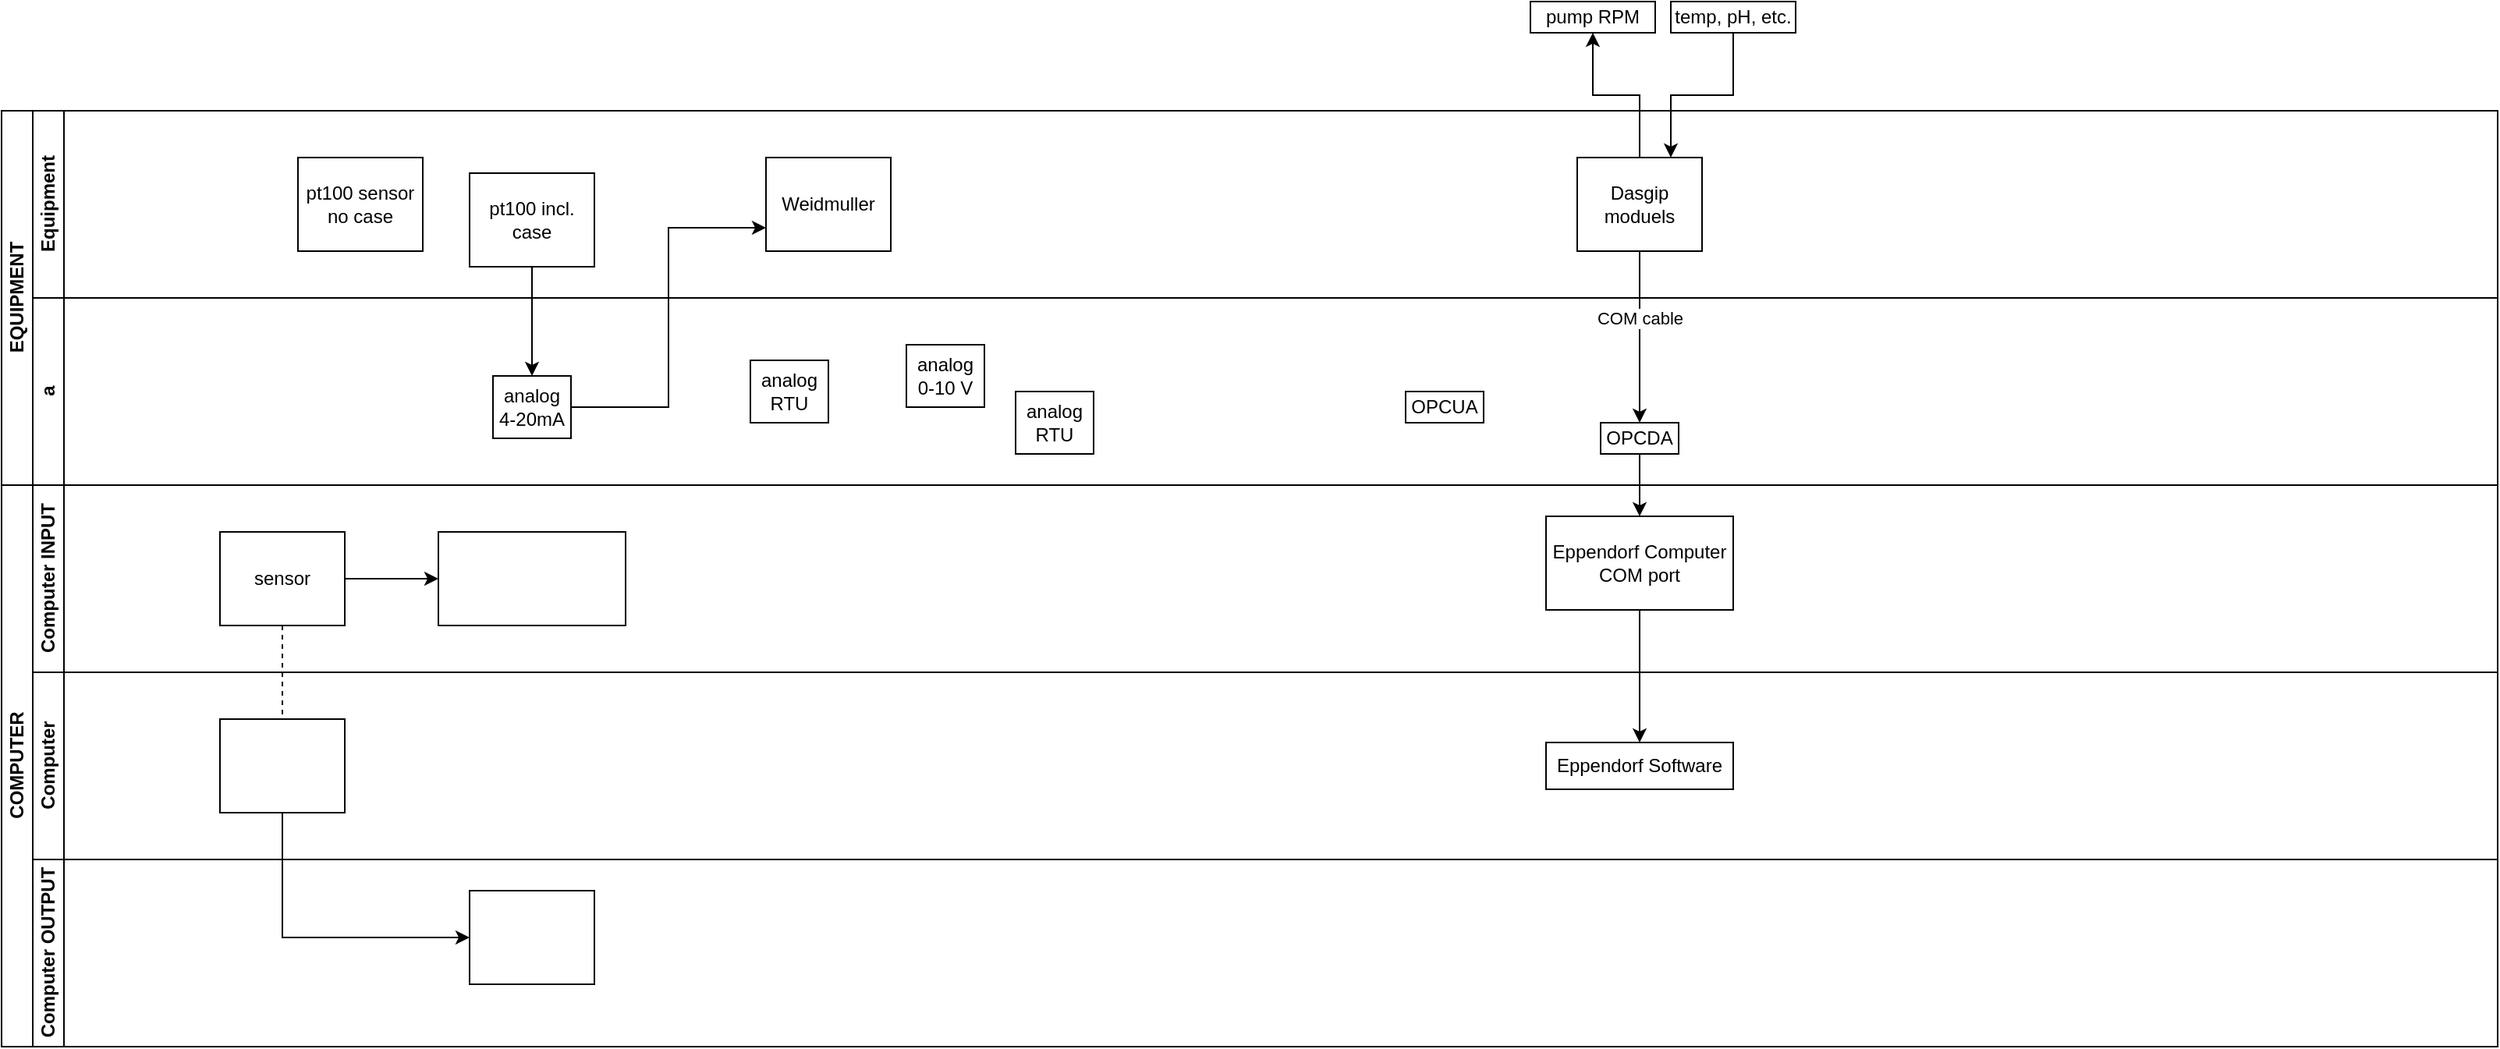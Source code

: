 <mxfile version="24.3.1" type="github">
  <diagram id="prtHgNgQTEPvFCAcTncT" name="Page-1">
    <mxGraphModel dx="1320" dy="723" grid="1" gridSize="10" guides="1" tooltips="1" connect="1" arrows="1" fold="1" page="1" pageScale="1" pageWidth="827" pageHeight="1169" math="0" shadow="0">
      <root>
        <mxCell id="0" />
        <mxCell id="1" parent="0" />
        <mxCell id="dNxyNK7c78bLwvsdeMH5-19" value="EQUIPMENT" style="swimlane;html=1;childLayout=stackLayout;resizeParent=1;resizeParentMax=0;horizontal=0;startSize=20;horizontalStack=0;" parent="1" vertex="1">
          <mxGeometry y="120" width="1600" height="240" as="geometry" />
        </mxCell>
        <mxCell id="dNxyNK7c78bLwvsdeMH5-20" value="Equipment" style="swimlane;html=1;startSize=20;horizontal=0;" parent="dNxyNK7c78bLwvsdeMH5-19" vertex="1">
          <mxGeometry x="20" width="1580" height="120" as="geometry" />
        </mxCell>
        <mxCell id="dNxyNK7c78bLwvsdeMH5-24" value="pt100 sensor no case" style="rounded=0;whiteSpace=wrap;html=1;fontFamily=Helvetica;fontSize=12;fontColor=#000000;align=center;" parent="dNxyNK7c78bLwvsdeMH5-20" vertex="1">
          <mxGeometry x="170" y="30" width="80" height="60" as="geometry" />
        </mxCell>
        <mxCell id="mkR1BZJplaOjV8n7JHUe-49" value="pt100 incl. case" style="rounded=0;whiteSpace=wrap;html=1;fontFamily=Helvetica;fontSize=12;fontColor=#000000;align=center;" vertex="1" parent="dNxyNK7c78bLwvsdeMH5-20">
          <mxGeometry x="280" y="40" width="80" height="60" as="geometry" />
        </mxCell>
        <mxCell id="mkR1BZJplaOjV8n7JHUe-54" value="Dasgip moduels" style="rounded=0;whiteSpace=wrap;html=1;fontFamily=Helvetica;fontSize=12;fontColor=#000000;align=center;" vertex="1" parent="dNxyNK7c78bLwvsdeMH5-20">
          <mxGeometry x="990" y="30" width="80" height="60" as="geometry" />
        </mxCell>
        <mxCell id="mkR1BZJplaOjV8n7JHUe-73" value="Weidmuller" style="rounded=0;whiteSpace=wrap;html=1;fontFamily=Helvetica;fontSize=12;fontColor=#000000;align=center;" vertex="1" parent="dNxyNK7c78bLwvsdeMH5-20">
          <mxGeometry x="470" y="30" width="80" height="60" as="geometry" />
        </mxCell>
        <mxCell id="dNxyNK7c78bLwvsdeMH5-21" value="a" style="swimlane;html=1;startSize=20;horizontal=0;" parent="dNxyNK7c78bLwvsdeMH5-19" vertex="1">
          <mxGeometry x="20" y="120" width="1580" height="120" as="geometry" />
        </mxCell>
        <mxCell id="mkR1BZJplaOjV8n7JHUe-45" value="analog 4-20mA" style="rounded=0;whiteSpace=wrap;html=1;fontFamily=Helvetica;fontSize=12;fontColor=#000000;align=center;" vertex="1" parent="dNxyNK7c78bLwvsdeMH5-21">
          <mxGeometry x="295" y="50" width="50" height="40" as="geometry" />
        </mxCell>
        <mxCell id="mkR1BZJplaOjV8n7JHUe-46" value="analog 0-10 V" style="rounded=0;whiteSpace=wrap;html=1;fontFamily=Helvetica;fontSize=12;fontColor=#000000;align=center;" vertex="1" parent="dNxyNK7c78bLwvsdeMH5-21">
          <mxGeometry x="560" y="30" width="50" height="40" as="geometry" />
        </mxCell>
        <mxCell id="mkR1BZJplaOjV8n7JHUe-47" value="analog RTU" style="rounded=0;whiteSpace=wrap;html=1;fontFamily=Helvetica;fontSize=12;fontColor=#000000;align=center;" vertex="1" parent="dNxyNK7c78bLwvsdeMH5-21">
          <mxGeometry x="630" y="60" width="50" height="40" as="geometry" />
        </mxCell>
        <mxCell id="mkR1BZJplaOjV8n7JHUe-52" value="OPCUA" style="rounded=0;whiteSpace=wrap;html=1;fontFamily=Helvetica;fontSize=12;fontColor=#000000;align=center;" vertex="1" parent="dNxyNK7c78bLwvsdeMH5-21">
          <mxGeometry x="880" y="60" width="50" height="20" as="geometry" />
        </mxCell>
        <mxCell id="mkR1BZJplaOjV8n7JHUe-53" value="OPCDA" style="rounded=0;whiteSpace=wrap;html=1;fontFamily=Helvetica;fontSize=12;fontColor=#000000;align=center;" vertex="1" parent="dNxyNK7c78bLwvsdeMH5-21">
          <mxGeometry x="1005" y="80" width="50" height="20" as="geometry" />
        </mxCell>
        <mxCell id="mkR1BZJplaOjV8n7JHUe-70" value="analog RTU" style="rounded=0;whiteSpace=wrap;html=1;fontFamily=Helvetica;fontSize=12;fontColor=#000000;align=center;" vertex="1" parent="dNxyNK7c78bLwvsdeMH5-21">
          <mxGeometry x="460" y="40" width="50" height="40" as="geometry" />
        </mxCell>
        <mxCell id="mkR1BZJplaOjV8n7JHUe-55" style="edgeStyle=orthogonalEdgeStyle;rounded=0;orthogonalLoop=1;jettySize=auto;html=1;exitX=0.5;exitY=1;exitDx=0;exitDy=0;entryX=0.5;entryY=0;entryDx=0;entryDy=0;" edge="1" parent="dNxyNK7c78bLwvsdeMH5-19" source="mkR1BZJplaOjV8n7JHUe-54" target="mkR1BZJplaOjV8n7JHUe-53">
          <mxGeometry relative="1" as="geometry" />
        </mxCell>
        <mxCell id="mkR1BZJplaOjV8n7JHUe-56" value="COM cable" style="edgeLabel;html=1;align=center;verticalAlign=middle;resizable=0;points=[];" vertex="1" connectable="0" parent="mkR1BZJplaOjV8n7JHUe-55">
          <mxGeometry x="-0.217" relative="1" as="geometry">
            <mxPoint as="offset" />
          </mxGeometry>
        </mxCell>
        <mxCell id="mkR1BZJplaOjV8n7JHUe-71" style="edgeStyle=orthogonalEdgeStyle;rounded=0;orthogonalLoop=1;jettySize=auto;html=1;entryX=0.5;entryY=0;entryDx=0;entryDy=0;" edge="1" parent="dNxyNK7c78bLwvsdeMH5-19" source="mkR1BZJplaOjV8n7JHUe-49" target="mkR1BZJplaOjV8n7JHUe-45">
          <mxGeometry relative="1" as="geometry" />
        </mxCell>
        <mxCell id="mkR1BZJplaOjV8n7JHUe-72" style="edgeStyle=orthogonalEdgeStyle;rounded=0;orthogonalLoop=1;jettySize=auto;html=1;entryX=0;entryY=0.75;entryDx=0;entryDy=0;" edge="1" parent="dNxyNK7c78bLwvsdeMH5-19" source="mkR1BZJplaOjV8n7JHUe-45" target="mkR1BZJplaOjV8n7JHUe-73">
          <mxGeometry relative="1" as="geometry">
            <mxPoint x="210" y="210" as="targetPoint" />
          </mxGeometry>
        </mxCell>
        <mxCell id="mkR1BZJplaOjV8n7JHUe-5" value="COMPUTER" style="swimlane;html=1;childLayout=stackLayout;resizeParent=1;resizeParentMax=0;horizontal=0;startSize=20;horizontalStack=0;" vertex="1" parent="1">
          <mxGeometry y="360" width="1600" height="360" as="geometry" />
        </mxCell>
        <mxCell id="mkR1BZJplaOjV8n7JHUe-6" value="" style="edgeStyle=orthogonalEdgeStyle;rounded=0;orthogonalLoop=1;jettySize=auto;html=1;dashed=1;endArrow=none;endFill=0;" edge="1" parent="mkR1BZJplaOjV8n7JHUe-5" source="mkR1BZJplaOjV8n7JHUe-13" target="mkR1BZJplaOjV8n7JHUe-19">
          <mxGeometry relative="1" as="geometry" />
        </mxCell>
        <mxCell id="mkR1BZJplaOjV8n7JHUe-9" style="edgeStyle=orthogonalEdgeStyle;rounded=0;orthogonalLoop=1;jettySize=auto;html=1;endArrow=classic;endFill=1;" edge="1" parent="mkR1BZJplaOjV8n7JHUe-5" source="mkR1BZJplaOjV8n7JHUe-19" target="mkR1BZJplaOjV8n7JHUe-23">
          <mxGeometry relative="1" as="geometry">
            <Array as="points">
              <mxPoint x="180" y="290" />
            </Array>
            <mxPoint x="400" y="310" as="targetPoint" />
          </mxGeometry>
        </mxCell>
        <mxCell id="mkR1BZJplaOjV8n7JHUe-10" value="Computer INPUT" style="swimlane;html=1;startSize=20;horizontal=0;" vertex="1" parent="mkR1BZJplaOjV8n7JHUe-5">
          <mxGeometry x="20" width="1580" height="120" as="geometry" />
        </mxCell>
        <mxCell id="mkR1BZJplaOjV8n7JHUe-51" value="" style="edgeStyle=orthogonalEdgeStyle;rounded=0;orthogonalLoop=1;jettySize=auto;html=1;" edge="1" parent="mkR1BZJplaOjV8n7JHUe-10" source="mkR1BZJplaOjV8n7JHUe-13" target="mkR1BZJplaOjV8n7JHUe-50">
          <mxGeometry relative="1" as="geometry" />
        </mxCell>
        <mxCell id="mkR1BZJplaOjV8n7JHUe-13" value="sensor" style="rounded=0;whiteSpace=wrap;html=1;fontFamily=Helvetica;fontSize=12;fontColor=#000000;align=center;" vertex="1" parent="mkR1BZJplaOjV8n7JHUe-10">
          <mxGeometry x="120" y="30" width="80" height="60" as="geometry" />
        </mxCell>
        <mxCell id="mkR1BZJplaOjV8n7JHUe-50" value="" style="whiteSpace=wrap;html=1;fontColor=#000000;rounded=0;" vertex="1" parent="mkR1BZJplaOjV8n7JHUe-10">
          <mxGeometry x="260" y="30" width="120" height="60" as="geometry" />
        </mxCell>
        <mxCell id="mkR1BZJplaOjV8n7JHUe-57" value="Eppendorf Computer COM port" style="whiteSpace=wrap;html=1;fontColor=#000000;rounded=0;" vertex="1" parent="mkR1BZJplaOjV8n7JHUe-10">
          <mxGeometry x="970" y="20" width="120" height="60" as="geometry" />
        </mxCell>
        <mxCell id="mkR1BZJplaOjV8n7JHUe-17" value="Computer" style="swimlane;html=1;startSize=20;horizontal=0;" vertex="1" parent="mkR1BZJplaOjV8n7JHUe-5">
          <mxGeometry x="20" y="120" width="1580" height="120" as="geometry" />
        </mxCell>
        <mxCell id="mkR1BZJplaOjV8n7JHUe-19" value="" style="rounded=0;whiteSpace=wrap;html=1;fontFamily=Helvetica;fontSize=12;fontColor=#000000;align=center;" vertex="1" parent="mkR1BZJplaOjV8n7JHUe-17">
          <mxGeometry x="120" y="30" width="80" height="60" as="geometry" />
        </mxCell>
        <mxCell id="mkR1BZJplaOjV8n7JHUe-58" value="Eppendorf Software" style="whiteSpace=wrap;html=1;fontColor=#000000;rounded=0;" vertex="1" parent="mkR1BZJplaOjV8n7JHUe-17">
          <mxGeometry x="970" y="45" width="120" height="30" as="geometry" />
        </mxCell>
        <mxCell id="mkR1BZJplaOjV8n7JHUe-21" value="Computer OUTPUT" style="swimlane;html=1;startSize=20;horizontal=0;" vertex="1" parent="mkR1BZJplaOjV8n7JHUe-5">
          <mxGeometry x="20" y="240" width="1580" height="120" as="geometry">
            <mxRectangle x="20" y="240" width="430" height="30" as="alternateBounds" />
          </mxGeometry>
        </mxCell>
        <mxCell id="mkR1BZJplaOjV8n7JHUe-23" value="" style="rounded=0;whiteSpace=wrap;html=1;fontFamily=Helvetica;fontSize=12;fontColor=#000000;align=center;" vertex="1" parent="mkR1BZJplaOjV8n7JHUe-21">
          <mxGeometry x="280" y="20" width="80" height="60" as="geometry" />
        </mxCell>
        <mxCell id="mkR1BZJplaOjV8n7JHUe-60" style="edgeStyle=orthogonalEdgeStyle;rounded=0;orthogonalLoop=1;jettySize=auto;html=1;exitX=0.5;exitY=1;exitDx=0;exitDy=0;entryX=0.5;entryY=0;entryDx=0;entryDy=0;" edge="1" parent="mkR1BZJplaOjV8n7JHUe-5" source="mkR1BZJplaOjV8n7JHUe-57" target="mkR1BZJplaOjV8n7JHUe-58">
          <mxGeometry relative="1" as="geometry" />
        </mxCell>
        <mxCell id="mkR1BZJplaOjV8n7JHUe-59" style="edgeStyle=orthogonalEdgeStyle;rounded=0;orthogonalLoop=1;jettySize=auto;html=1;exitX=0.5;exitY=1;exitDx=0;exitDy=0;entryX=0.5;entryY=0;entryDx=0;entryDy=0;" edge="1" parent="1" source="mkR1BZJplaOjV8n7JHUe-53" target="mkR1BZJplaOjV8n7JHUe-57">
          <mxGeometry relative="1" as="geometry" />
        </mxCell>
        <mxCell id="mkR1BZJplaOjV8n7JHUe-62" value="pump RPM" style="rounded=0;whiteSpace=wrap;html=1;fontFamily=Helvetica;fontSize=12;fontColor=#000000;align=center;" vertex="1" parent="1">
          <mxGeometry x="980" y="50" width="80" height="20" as="geometry" />
        </mxCell>
        <mxCell id="mkR1BZJplaOjV8n7JHUe-61" style="edgeStyle=orthogonalEdgeStyle;rounded=0;orthogonalLoop=1;jettySize=auto;html=1;exitX=0.5;exitY=0;exitDx=0;exitDy=0;entryX=0.5;entryY=1;entryDx=0;entryDy=0;" edge="1" parent="1" source="mkR1BZJplaOjV8n7JHUe-54" target="mkR1BZJplaOjV8n7JHUe-62">
          <mxGeometry relative="1" as="geometry">
            <mxPoint x="1050" y="80" as="targetPoint" />
          </mxGeometry>
        </mxCell>
        <mxCell id="mkR1BZJplaOjV8n7JHUe-64" style="edgeStyle=orthogonalEdgeStyle;rounded=0;orthogonalLoop=1;jettySize=auto;html=1;exitX=0.5;exitY=1;exitDx=0;exitDy=0;entryX=0.75;entryY=0;entryDx=0;entryDy=0;" edge="1" parent="1" source="mkR1BZJplaOjV8n7JHUe-63" target="mkR1BZJplaOjV8n7JHUe-54">
          <mxGeometry relative="1" as="geometry" />
        </mxCell>
        <mxCell id="mkR1BZJplaOjV8n7JHUe-63" value="temp, pH, etc." style="rounded=0;whiteSpace=wrap;html=1;fontFamily=Helvetica;fontSize=12;fontColor=#000000;align=center;" vertex="1" parent="1">
          <mxGeometry x="1070" y="50" width="80" height="20" as="geometry" />
        </mxCell>
      </root>
    </mxGraphModel>
  </diagram>
</mxfile>
